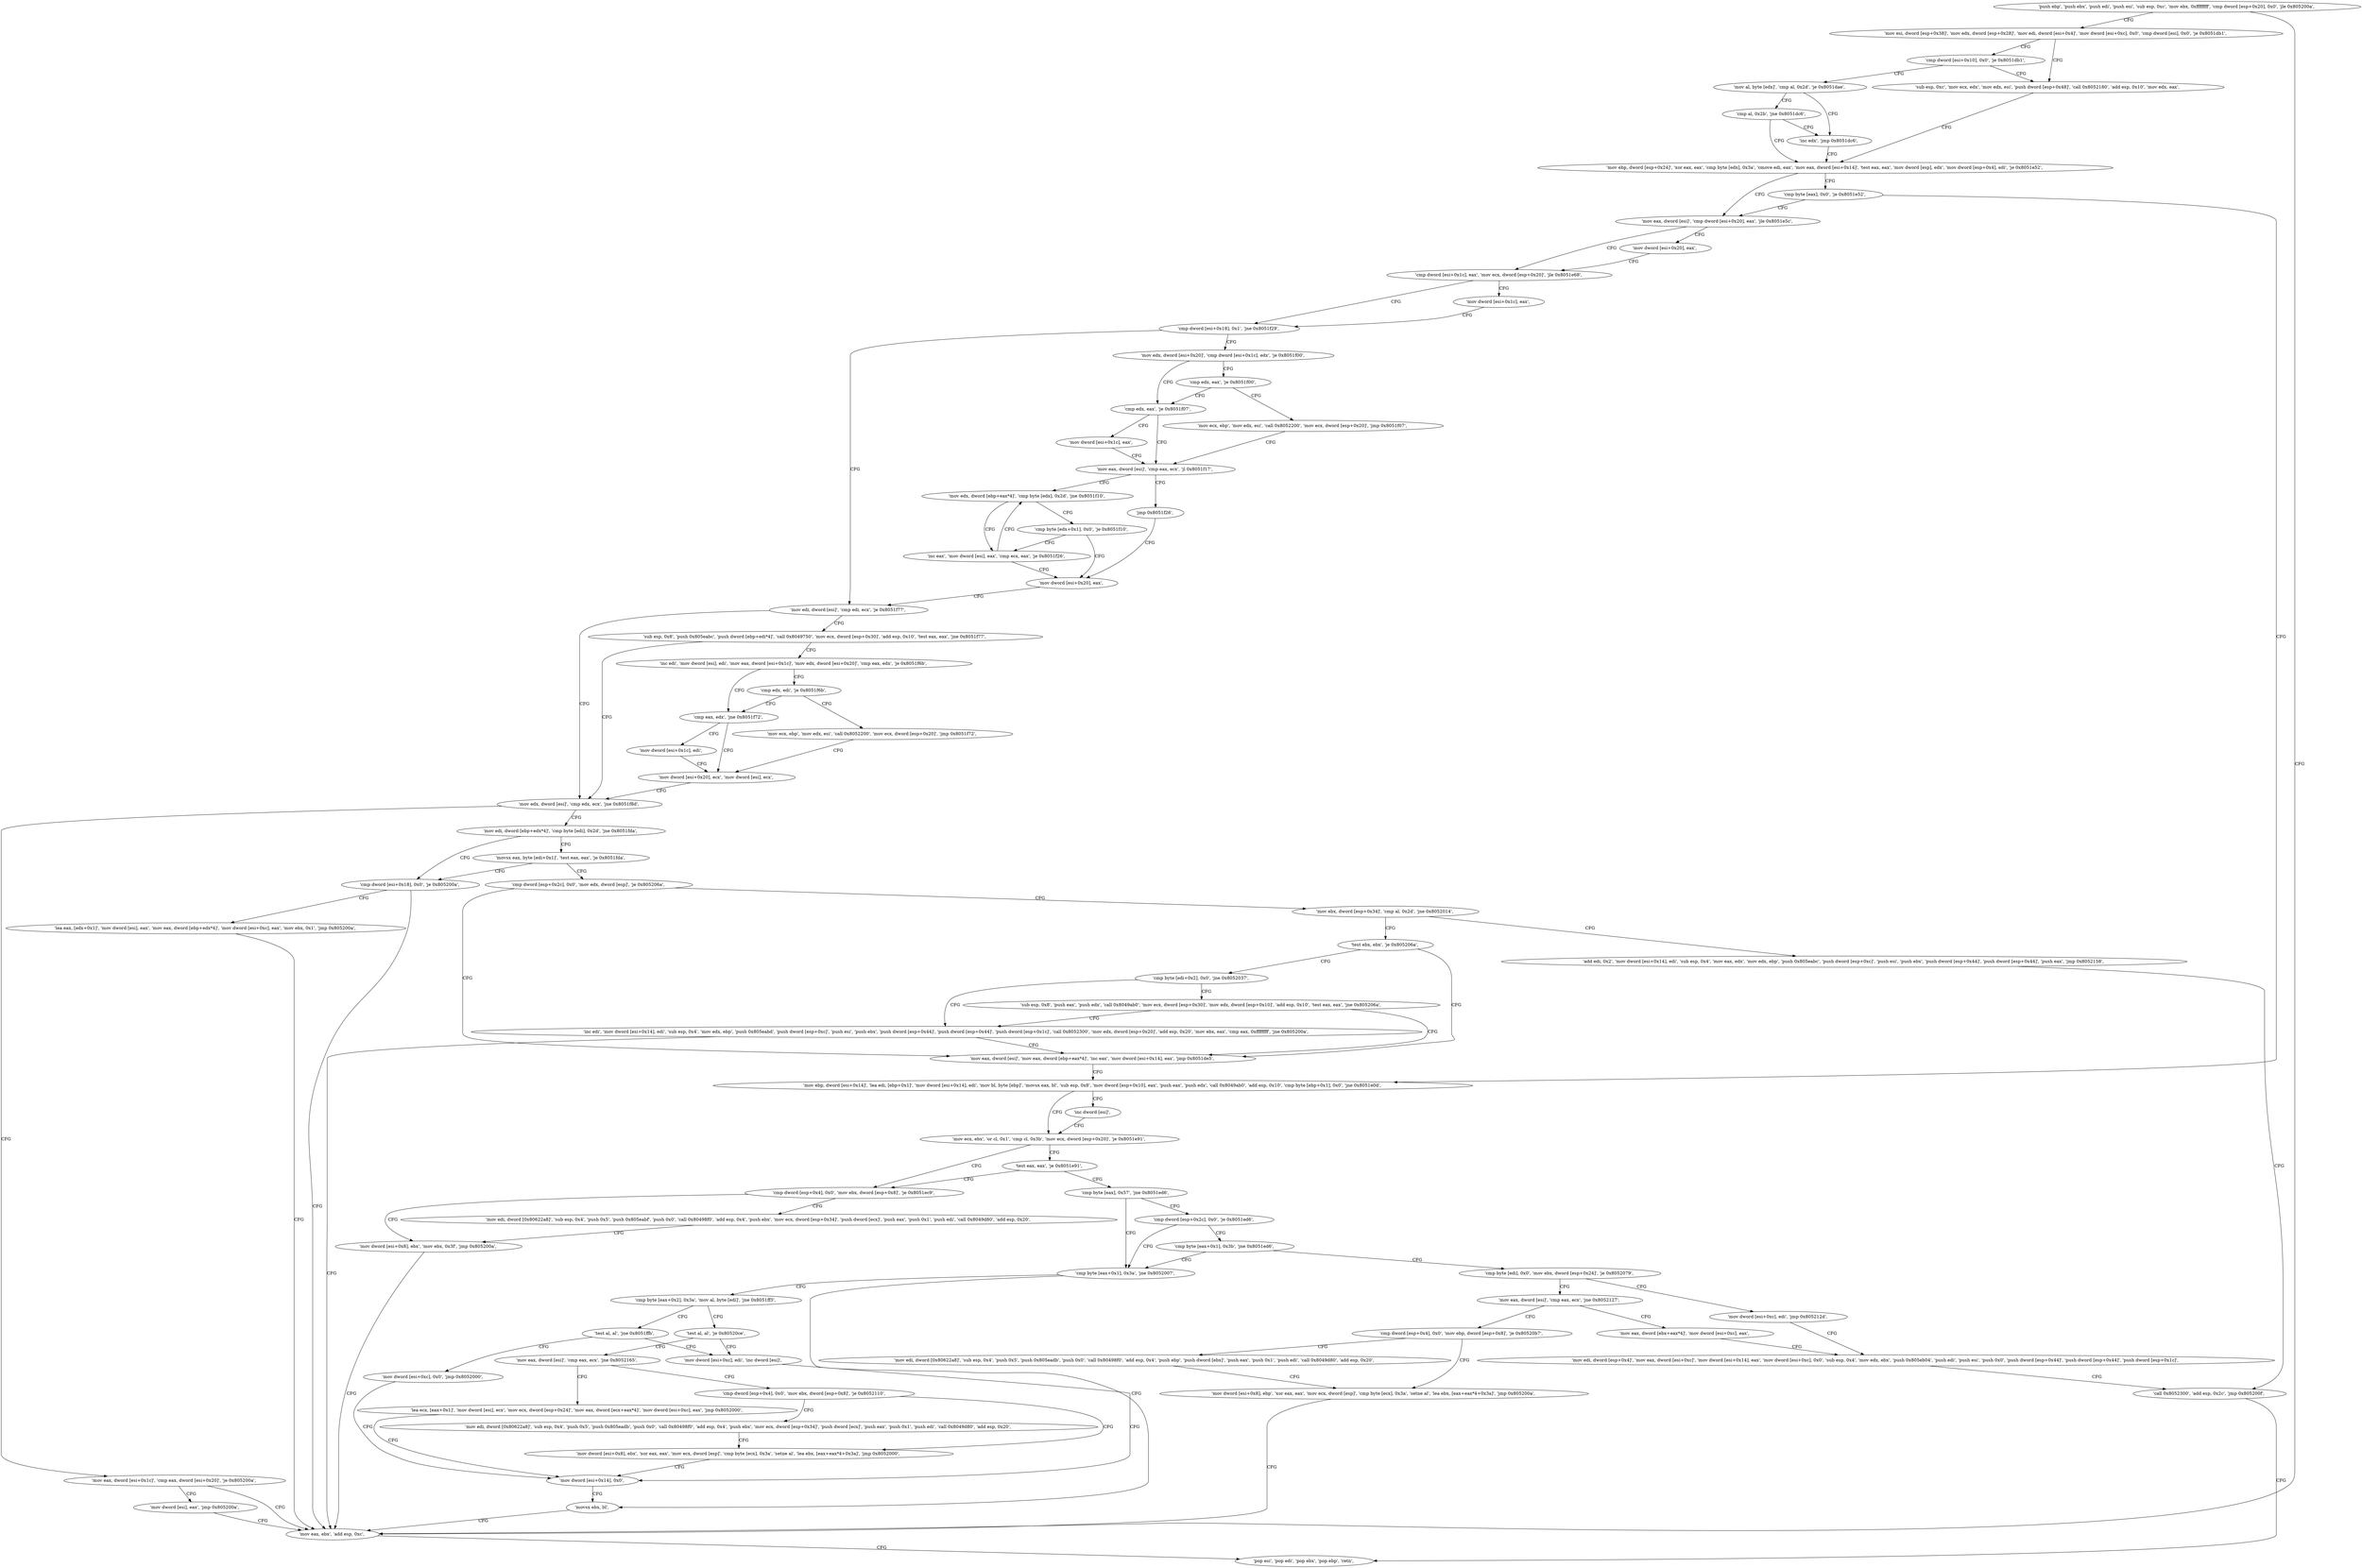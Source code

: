 digraph "func" {
"134552944" [label = "'push ebp', 'push ebx', 'push edi', 'push esi', 'sub esp, 0xc', 'mov ebx, 0xffffffff', 'cmp dword [esp+0x20], 0x0', 'jle 0x805200a', " ]
"134553610" [label = "'mov eax, ebx', 'add esp, 0xc', " ]
"134552967" [label = "'mov esi, dword [esp+0x38]', 'mov edx, dword [esp+0x28]', 'mov edi, dword [esi+0x4]', 'mov dword [esi+0xc], 0x0', 'cmp dword [esi], 0x0', 'je 0x8051db1', " ]
"134553615" [label = "'pop esi', 'pop edi', 'pop ebx', 'pop ebp', 'retn', " ]
"134553009" [label = "'sub esp, 0xc', 'mov ecx, edx', 'mov edx, esi', 'push dword [esp+0x48]', 'call 0x8052180', 'add esp, 0x10', 'mov edx, eax', " ]
"134552990" [label = "'cmp dword [esi+0x10], 0x0', 'je 0x8051db1', " ]
"134553030" [label = "'mov ebp, dword [esp+0x24]', 'xor eax, eax', 'cmp byte [edx], 0x3a', 'cmove edi, eax', 'mov eax, dword [esi+0x14]', 'test eax, eax', 'mov dword [esp], edx', 'mov dword [esp+0x4], edi', 'je 0x8051e52', " ]
"134552996" [label = "'mov al, byte [edx]', 'cmp al, 0x2d', 'je 0x8051dae', " ]
"134553170" [label = "'mov eax, dword [esi]', 'cmp dword [esi+0x20], eax', 'jle 0x8051e5c', " ]
"134553180" [label = "'cmp dword [esi+0x1c], eax', 'mov ecx, dword [esp+0x20]', 'jle 0x8051e68', " ]
"134553177" [label = "'mov dword [esi+0x20], eax', " ]
"134553056" [label = "'cmp byte [eax], 0x0', 'je 0x8051e52', " ]
"134553061" [label = "'mov ebp, dword [esi+0x14]', 'lea edi, [ebp+0x1]', 'mov dword [esi+0x14], edi', 'mov bl, byte [ebp]', 'movsx eax, bl', 'sub esp, 0x8', 'mov dword [esp+0x10], eax', 'push eax', 'push edx', 'call 0x8049ab0', 'add esp, 0x10', 'cmp byte [ebp+0x1], 0x0', 'jne 0x8051e0d', " ]
"134553006" [label = "'inc edx', 'jmp 0x8051dc6', " ]
"134553002" [label = "'cmp al, 0x2b', 'jne 0x8051dc6', " ]
"134553192" [label = "'cmp dword [esi+0x18], 0x1', 'jne 0x8051f29', " ]
"134553189" [label = "'mov dword [esi+0x1c], eax', " ]
"134553101" [label = "'mov ecx, ebx', 'or cl, 0x1', 'cmp cl, 0x3b', 'mov ecx, dword [esp+0x20]', 'je 0x8051e91', " ]
"134553099" [label = "'inc dword [esi]', " ]
"134553385" [label = "'mov edi, dword [esi]', 'cmp edi, ecx', 'je 0x8051f77', " ]
"134553202" [label = "'mov edx, dword [esi+0x20]', 'cmp dword [esi+0x1c], edx', 'je 0x8051f00', " ]
"134553233" [label = "'cmp dword [esp+0x4], 0x0', 'mov ebx, dword [esp+0x8]', 'je 0x8051ec9', " ]
"134553115" [label = "'test eax, eax', 'je 0x8051e91', " ]
"134553463" [label = "'mov edx, dword [esi]', 'cmp edx, ecx', 'jne 0x8051f8d', " ]
"134553391" [label = "'sub esp, 0x8', 'push 0x805eabc', 'push dword [ebp+edi*4]', 'call 0x8049750', 'mov ecx, dword [esp+0x30]', 'add esp, 0x10', 'test eax, eax', 'jne 0x8051f77', " ]
"134553344" [label = "'cmp edx, eax', 'je 0x8051f07', " ]
"134553214" [label = "'cmp edx, eax', 'je 0x8051f00', " ]
"134553289" [label = "'mov dword [esi+0x8], ebx', 'mov ebx, 0x3f', 'jmp 0x805200a', " ]
"134553244" [label = "'mov edi, dword [0x80622a8]', 'sub esp, 0x4', 'push 0x5', 'push 0x805eabf', 'push 0x0', 'call 0x80498f0', 'add esp, 0x4', 'push ebx', 'mov ecx, dword [esp+0x34]', 'push dword [ecx]', 'push eax', 'push 0x1', 'push edi', 'call 0x8049d80', 'add esp, 0x20', " ]
"134553119" [label = "'cmp byte [eax], 0x57', 'jne 0x8051ed6', " ]
"134553485" [label = "'mov edi, dword [ebp+edx*4]', 'cmp byte [edi], 0x2d', 'jne 0x8051fda', " ]
"134553469" [label = "'mov eax, dword [esi+0x1c]', 'cmp eax, dword [esi+0x20]', 'je 0x805200a', " ]
"134553419" [label = "'inc edi', 'mov dword [esi], edi', 'mov eax, dword [esi+0x1c]', 'mov edx, dword [esi+0x20]', 'cmp eax, edx', 'je 0x8051f6b', " ]
"134553351" [label = "'mov eax, dword [esi]', 'cmp eax, ecx', 'jl 0x8051f17', " ]
"134553348" [label = "'mov dword [esi+0x1c], eax', " ]
"134553218" [label = "'mov ecx, ebp', 'mov edx, esi', 'call 0x8052200', 'mov ecx, dword [esp+0x20]', 'jmp 0x8051f07', " ]
"134553302" [label = "'cmp byte [eax+0x1], 0x3a', 'jne 0x8052007', " ]
"134553128" [label = "'cmp dword [esp+0x2c], 0x0', 'je 0x8051ed6', " ]
"134553562" [label = "'cmp dword [esi+0x18], 0x0', 'je 0x805200a', " ]
"134553494" [label = "'movsx eax, byte [edi+0x1]', 'test eax, eax', 'je 0x8051fda', " ]
"134553481" [label = "'mov dword [esi], eax', 'jmp 0x805200a', " ]
"134553451" [label = "'cmp eax, edx', 'jne 0x8051f72', " ]
"134553432" [label = "'cmp edx, edi', 'je 0x8051f6b', " ]
"134553367" [label = "'mov edx, dword [ebp+eax*4]', 'cmp byte [edx], 0x2d', 'jne 0x8051f10', " ]
"134553357" [label = "'jmp 0x8051f26', " ]
"134553607" [label = "'movsx ebx, bl', " ]
"134553312" [label = "'cmp byte [eax+0x2], 0x3a', 'mov al, byte [edi]', 'jne 0x8051ff3', " ]
"134553139" [label = "'cmp byte [eax+0x1], 0x3b', 'jne 0x8051ed6', " ]
"134553568" [label = "'lea eax, [edx+0x1]', 'mov dword [esi], eax', 'mov eax, dword [ebp+edx*4]', 'mov dword [esi+0xc], eax', 'mov ebx, 0x1', 'jmp 0x805200a', " ]
"134553502" [label = "'cmp dword [esp+0x2c], 0x0', 'mov edx, dword [esp]', 'je 0x805206a', " ]
"134553458" [label = "'mov dword [esi+0x20], ecx', 'mov dword [esi], ecx', " ]
"134553455" [label = "'mov dword [esi+0x1c], edi', " ]
"134553436" [label = "'mov ecx, ebp', 'mov edx, esi', 'call 0x8052200', 'mov ecx, dword [esp+0x20]', 'jmp 0x8051f72', " ]
"134553360" [label = "'inc eax', 'mov dword [esi], eax', 'cmp ecx, eax', 'je 0x8051f26', " ]
"134553376" [label = "'cmp byte [edx+0x1], 0x0', 'je 0x8051f10', " ]
"134553382" [label = "'mov dword [esi+0x20], eax', " ]
"134553587" [label = "'test al, al', 'je 0x80520ce', " ]
"134553324" [label = "'test al, al', 'jne 0x8051ffb', " ]
"134553149" [label = "'cmp byte [edi], 0x0', 'mov ebx, dword [esp+0x24]', 'je 0x8052079', " ]
"134553706" [label = "'mov eax, dword [esi]', 'mov eax, dword [ebp+eax*4]', 'inc eax', 'mov dword [esi+0x14], eax', 'jmp 0x8051de5', " ]
"134553516" [label = "'mov ebx, dword [esp+0x34]', 'cmp al, 0x2d', 'jne 0x8052014', " ]
"134553806" [label = "'mov eax, dword [esi]', 'cmp eax, ecx', 'jne 0x8052165', " ]
"134553595" [label = "'mov dword [esi+0xc], edi', 'inc dword [esi]', " ]
"134553332" [label = "'mov dword [esi+0xc], 0x0', 'jmp 0x8052000', " ]
"134553721" [label = "'mov eax, dword [esi]', 'cmp eax, ecx', 'jne 0x8052127', " ]
"134553162" [label = "'mov dword [esi+0xc], edi', 'jmp 0x805212d', " ]
"134553620" [label = "'test ebx, ebx', 'je 0x805206a', " ]
"134553524" [label = "'add edi, 0x2', 'mov dword [esi+0x14], edi', 'sub esp, 0x4', 'mov eax, edx', 'mov edx, ebp', 'push 0x805eabc', 'push dword [esp+0xc]', 'push esi', 'push ebx', 'push dword [esp+0x44]', 'push dword [esp+0x44]', 'push eax', 'jmp 0x8052158', " ]
"134553957" [label = "'lea ecx, [eax+0x1]', 'mov dword [esi], ecx', 'mov ecx, dword [esp+0x24]', 'mov eax, dword [ecx+eax*4]', 'mov dword [esi+0xc], eax', 'jmp 0x8052000', " ]
"134553816" [label = "'cmp dword [esp+0x4], 0x0', 'mov ebx, dword [esp+0x8]', 'je 0x8052110', " ]
"134553600" [label = "'mov dword [esi+0x14], 0x0', " ]
"134553895" [label = "'mov eax, dword [ebx+eax*4]', 'mov dword [esi+0xc], eax', " ]
"134553731" [label = "'cmp dword [esp+0x4], 0x0', 'mov ebp, dword [esp+0x8]', 'je 0x80520b7', " ]
"134553901" [label = "'mov edi, dword [esp+0x4]', 'mov eax, dword [esi+0xc]', 'mov dword [esi+0x14], eax', 'mov dword [esi+0xc], 0x0', 'sub esp, 0x4', 'mov edx, ebx', 'push 0x805eb04', 'push edi', 'push esi', 'push 0x0', 'push dword [esp+0x44]', 'push dword [esp+0x44]', 'push dword [esp+0x1c]', " ]
"134553624" [label = "'cmp byte [edi+0x2], 0x0', 'jne 0x8052037', " ]
"134553944" [label = "'call 0x8052300', 'add esp, 0x2c', 'jmp 0x805200f', " ]
"134553872" [label = "'mov dword [esi+0x8], ebx', 'xor eax, eax', 'mov ecx, dword [esp]', 'cmp byte [ecx], 0x3a', 'setne al', 'lea ebx, [eax+eax*4+0x3a]', 'jmp 0x8052000', " ]
"134553827" [label = "'mov edi, dword [0x80622a8]', 'sub esp, 0x4', 'push 0x5', 'push 0x805eadb', 'push 0x0', 'call 0x80498f0', 'add esp, 0x4', 'push ebx', 'mov ecx, dword [esp+0x34]', 'push dword [ecx]', 'push eax', 'push 0x1', 'push edi', 'call 0x8049d80', 'add esp, 0x20', " ]
"134553783" [label = "'mov dword [esi+0x8], ebp', 'xor eax, eax', 'mov ecx, dword [esp]', 'cmp byte [ecx], 0x3a', 'setne al', 'lea ebx, [eax+eax*4+0x3a]', 'jmp 0x805200a', " ]
"134553742" [label = "'mov edi, dword [0x80622a8]', 'sub esp, 0x4', 'push 0x5', 'push 0x805eadb', 'push 0x0', 'call 0x80498f0', 'add esp, 0x4', 'push ebp', 'push dword [ebx]', 'push eax', 'push 0x1', 'push edi', 'call 0x8049d80', 'add esp, 0x20', " ]
"134553655" [label = "'inc edi', 'mov dword [esi+0x14], edi', 'sub esp, 0x4', 'mov edx, ebp', 'push 0x805eabd', 'push dword [esp+0xc]', 'push esi', 'push ebx', 'push dword [esp+0x44]', 'push dword [esp+0x44]', 'push dword [esp+0x1c]', 'call 0x8052300', 'mov edx, dword [esp+0x20]', 'add esp, 0x20', 'mov ebx, eax', 'cmp eax, 0xffffffff', 'jne 0x805200a', " ]
"134553630" [label = "'sub esp, 0x8', 'push eax', 'push edx', 'call 0x8049ab0', 'mov ecx, dword [esp+0x30]', 'mov edx, dword [esp+0x10]', 'add esp, 0x10', 'test eax, eax', 'jne 0x805206a', " ]
"134552944" -> "134553610" [ label = "CFG" ]
"134552944" -> "134552967" [ label = "CFG" ]
"134553610" -> "134553615" [ label = "CFG" ]
"134552967" -> "134553009" [ label = "CFG" ]
"134552967" -> "134552990" [ label = "CFG" ]
"134553009" -> "134553030" [ label = "CFG" ]
"134552990" -> "134553009" [ label = "CFG" ]
"134552990" -> "134552996" [ label = "CFG" ]
"134553030" -> "134553170" [ label = "CFG" ]
"134553030" -> "134553056" [ label = "CFG" ]
"134552996" -> "134553006" [ label = "CFG" ]
"134552996" -> "134553002" [ label = "CFG" ]
"134553170" -> "134553180" [ label = "CFG" ]
"134553170" -> "134553177" [ label = "CFG" ]
"134553180" -> "134553192" [ label = "CFG" ]
"134553180" -> "134553189" [ label = "CFG" ]
"134553177" -> "134553180" [ label = "CFG" ]
"134553056" -> "134553170" [ label = "CFG" ]
"134553056" -> "134553061" [ label = "CFG" ]
"134553061" -> "134553101" [ label = "CFG" ]
"134553061" -> "134553099" [ label = "CFG" ]
"134553006" -> "134553030" [ label = "CFG" ]
"134553002" -> "134553030" [ label = "CFG" ]
"134553002" -> "134553006" [ label = "CFG" ]
"134553192" -> "134553385" [ label = "CFG" ]
"134553192" -> "134553202" [ label = "CFG" ]
"134553189" -> "134553192" [ label = "CFG" ]
"134553101" -> "134553233" [ label = "CFG" ]
"134553101" -> "134553115" [ label = "CFG" ]
"134553099" -> "134553101" [ label = "CFG" ]
"134553385" -> "134553463" [ label = "CFG" ]
"134553385" -> "134553391" [ label = "CFG" ]
"134553202" -> "134553344" [ label = "CFG" ]
"134553202" -> "134553214" [ label = "CFG" ]
"134553233" -> "134553289" [ label = "CFG" ]
"134553233" -> "134553244" [ label = "CFG" ]
"134553115" -> "134553233" [ label = "CFG" ]
"134553115" -> "134553119" [ label = "CFG" ]
"134553463" -> "134553485" [ label = "CFG" ]
"134553463" -> "134553469" [ label = "CFG" ]
"134553391" -> "134553463" [ label = "CFG" ]
"134553391" -> "134553419" [ label = "CFG" ]
"134553344" -> "134553351" [ label = "CFG" ]
"134553344" -> "134553348" [ label = "CFG" ]
"134553214" -> "134553344" [ label = "CFG" ]
"134553214" -> "134553218" [ label = "CFG" ]
"134553289" -> "134553610" [ label = "CFG" ]
"134553244" -> "134553289" [ label = "CFG" ]
"134553119" -> "134553302" [ label = "CFG" ]
"134553119" -> "134553128" [ label = "CFG" ]
"134553485" -> "134553562" [ label = "CFG" ]
"134553485" -> "134553494" [ label = "CFG" ]
"134553469" -> "134553610" [ label = "CFG" ]
"134553469" -> "134553481" [ label = "CFG" ]
"134553419" -> "134553451" [ label = "CFG" ]
"134553419" -> "134553432" [ label = "CFG" ]
"134553351" -> "134553367" [ label = "CFG" ]
"134553351" -> "134553357" [ label = "CFG" ]
"134553348" -> "134553351" [ label = "CFG" ]
"134553218" -> "134553351" [ label = "CFG" ]
"134553302" -> "134553607" [ label = "CFG" ]
"134553302" -> "134553312" [ label = "CFG" ]
"134553128" -> "134553302" [ label = "CFG" ]
"134553128" -> "134553139" [ label = "CFG" ]
"134553562" -> "134553610" [ label = "CFG" ]
"134553562" -> "134553568" [ label = "CFG" ]
"134553494" -> "134553562" [ label = "CFG" ]
"134553494" -> "134553502" [ label = "CFG" ]
"134553481" -> "134553610" [ label = "CFG" ]
"134553451" -> "134553458" [ label = "CFG" ]
"134553451" -> "134553455" [ label = "CFG" ]
"134553432" -> "134553451" [ label = "CFG" ]
"134553432" -> "134553436" [ label = "CFG" ]
"134553367" -> "134553360" [ label = "CFG" ]
"134553367" -> "134553376" [ label = "CFG" ]
"134553357" -> "134553382" [ label = "CFG" ]
"134553607" -> "134553610" [ label = "CFG" ]
"134553312" -> "134553587" [ label = "CFG" ]
"134553312" -> "134553324" [ label = "CFG" ]
"134553139" -> "134553302" [ label = "CFG" ]
"134553139" -> "134553149" [ label = "CFG" ]
"134553568" -> "134553610" [ label = "CFG" ]
"134553502" -> "134553706" [ label = "CFG" ]
"134553502" -> "134553516" [ label = "CFG" ]
"134553458" -> "134553463" [ label = "CFG" ]
"134553455" -> "134553458" [ label = "CFG" ]
"134553436" -> "134553458" [ label = "CFG" ]
"134553360" -> "134553382" [ label = "CFG" ]
"134553360" -> "134553367" [ label = "CFG" ]
"134553376" -> "134553360" [ label = "CFG" ]
"134553376" -> "134553382" [ label = "CFG" ]
"134553382" -> "134553385" [ label = "CFG" ]
"134553587" -> "134553806" [ label = "CFG" ]
"134553587" -> "134553595" [ label = "CFG" ]
"134553324" -> "134553595" [ label = "CFG" ]
"134553324" -> "134553332" [ label = "CFG" ]
"134553149" -> "134553721" [ label = "CFG" ]
"134553149" -> "134553162" [ label = "CFG" ]
"134553706" -> "134553061" [ label = "CFG" ]
"134553516" -> "134553620" [ label = "CFG" ]
"134553516" -> "134553524" [ label = "CFG" ]
"134553806" -> "134553957" [ label = "CFG" ]
"134553806" -> "134553816" [ label = "CFG" ]
"134553595" -> "134553600" [ label = "CFG" ]
"134553332" -> "134553600" [ label = "CFG" ]
"134553721" -> "134553895" [ label = "CFG" ]
"134553721" -> "134553731" [ label = "CFG" ]
"134553162" -> "134553901" [ label = "CFG" ]
"134553620" -> "134553706" [ label = "CFG" ]
"134553620" -> "134553624" [ label = "CFG" ]
"134553524" -> "134553944" [ label = "CFG" ]
"134553957" -> "134553600" [ label = "CFG" ]
"134553816" -> "134553872" [ label = "CFG" ]
"134553816" -> "134553827" [ label = "CFG" ]
"134553600" -> "134553607" [ label = "CFG" ]
"134553895" -> "134553901" [ label = "CFG" ]
"134553731" -> "134553783" [ label = "CFG" ]
"134553731" -> "134553742" [ label = "CFG" ]
"134553901" -> "134553944" [ label = "CFG" ]
"134553624" -> "134553655" [ label = "CFG" ]
"134553624" -> "134553630" [ label = "CFG" ]
"134553944" -> "134553615" [ label = "CFG" ]
"134553872" -> "134553600" [ label = "CFG" ]
"134553827" -> "134553872" [ label = "CFG" ]
"134553783" -> "134553610" [ label = "CFG" ]
"134553742" -> "134553783" [ label = "CFG" ]
"134553655" -> "134553610" [ label = "CFG" ]
"134553655" -> "134553706" [ label = "CFG" ]
"134553630" -> "134553706" [ label = "CFG" ]
"134553630" -> "134553655" [ label = "CFG" ]
}
